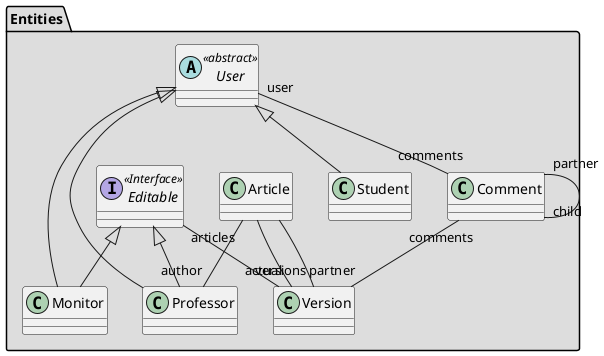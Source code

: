 @startuml
package "Entities" #DDD{
  
  abstract User <<abstract>>
  interface Editable <<Interface>>
  User <|-- Student
  User <|-- Monitor
  User <|-- Professor
  Editable <|-- Monitor
  Editable <|-- Professor
  User "user" -- "comments" Comment
  Comment "partner" -- "child" Comment
  Comment "comments" -- "partner" Version
  Article "articles" -- "author" Professor
  Article -- "actual" Version
  Article -- "versions" Version
  Editable -- Version

}
@enduml